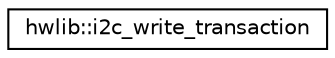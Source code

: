 digraph "Graphical Class Hierarchy"
{
  edge [fontname="Helvetica",fontsize="10",labelfontname="Helvetica",labelfontsize="10"];
  node [fontname="Helvetica",fontsize="10",shape=record];
  rankdir="LR";
  Node0 [label="hwlib::i2c_write_transaction",height=0.2,width=0.4,color="black", fillcolor="white", style="filled",URL="$classhwlib_1_1i2c__write__transaction.html"];
}
